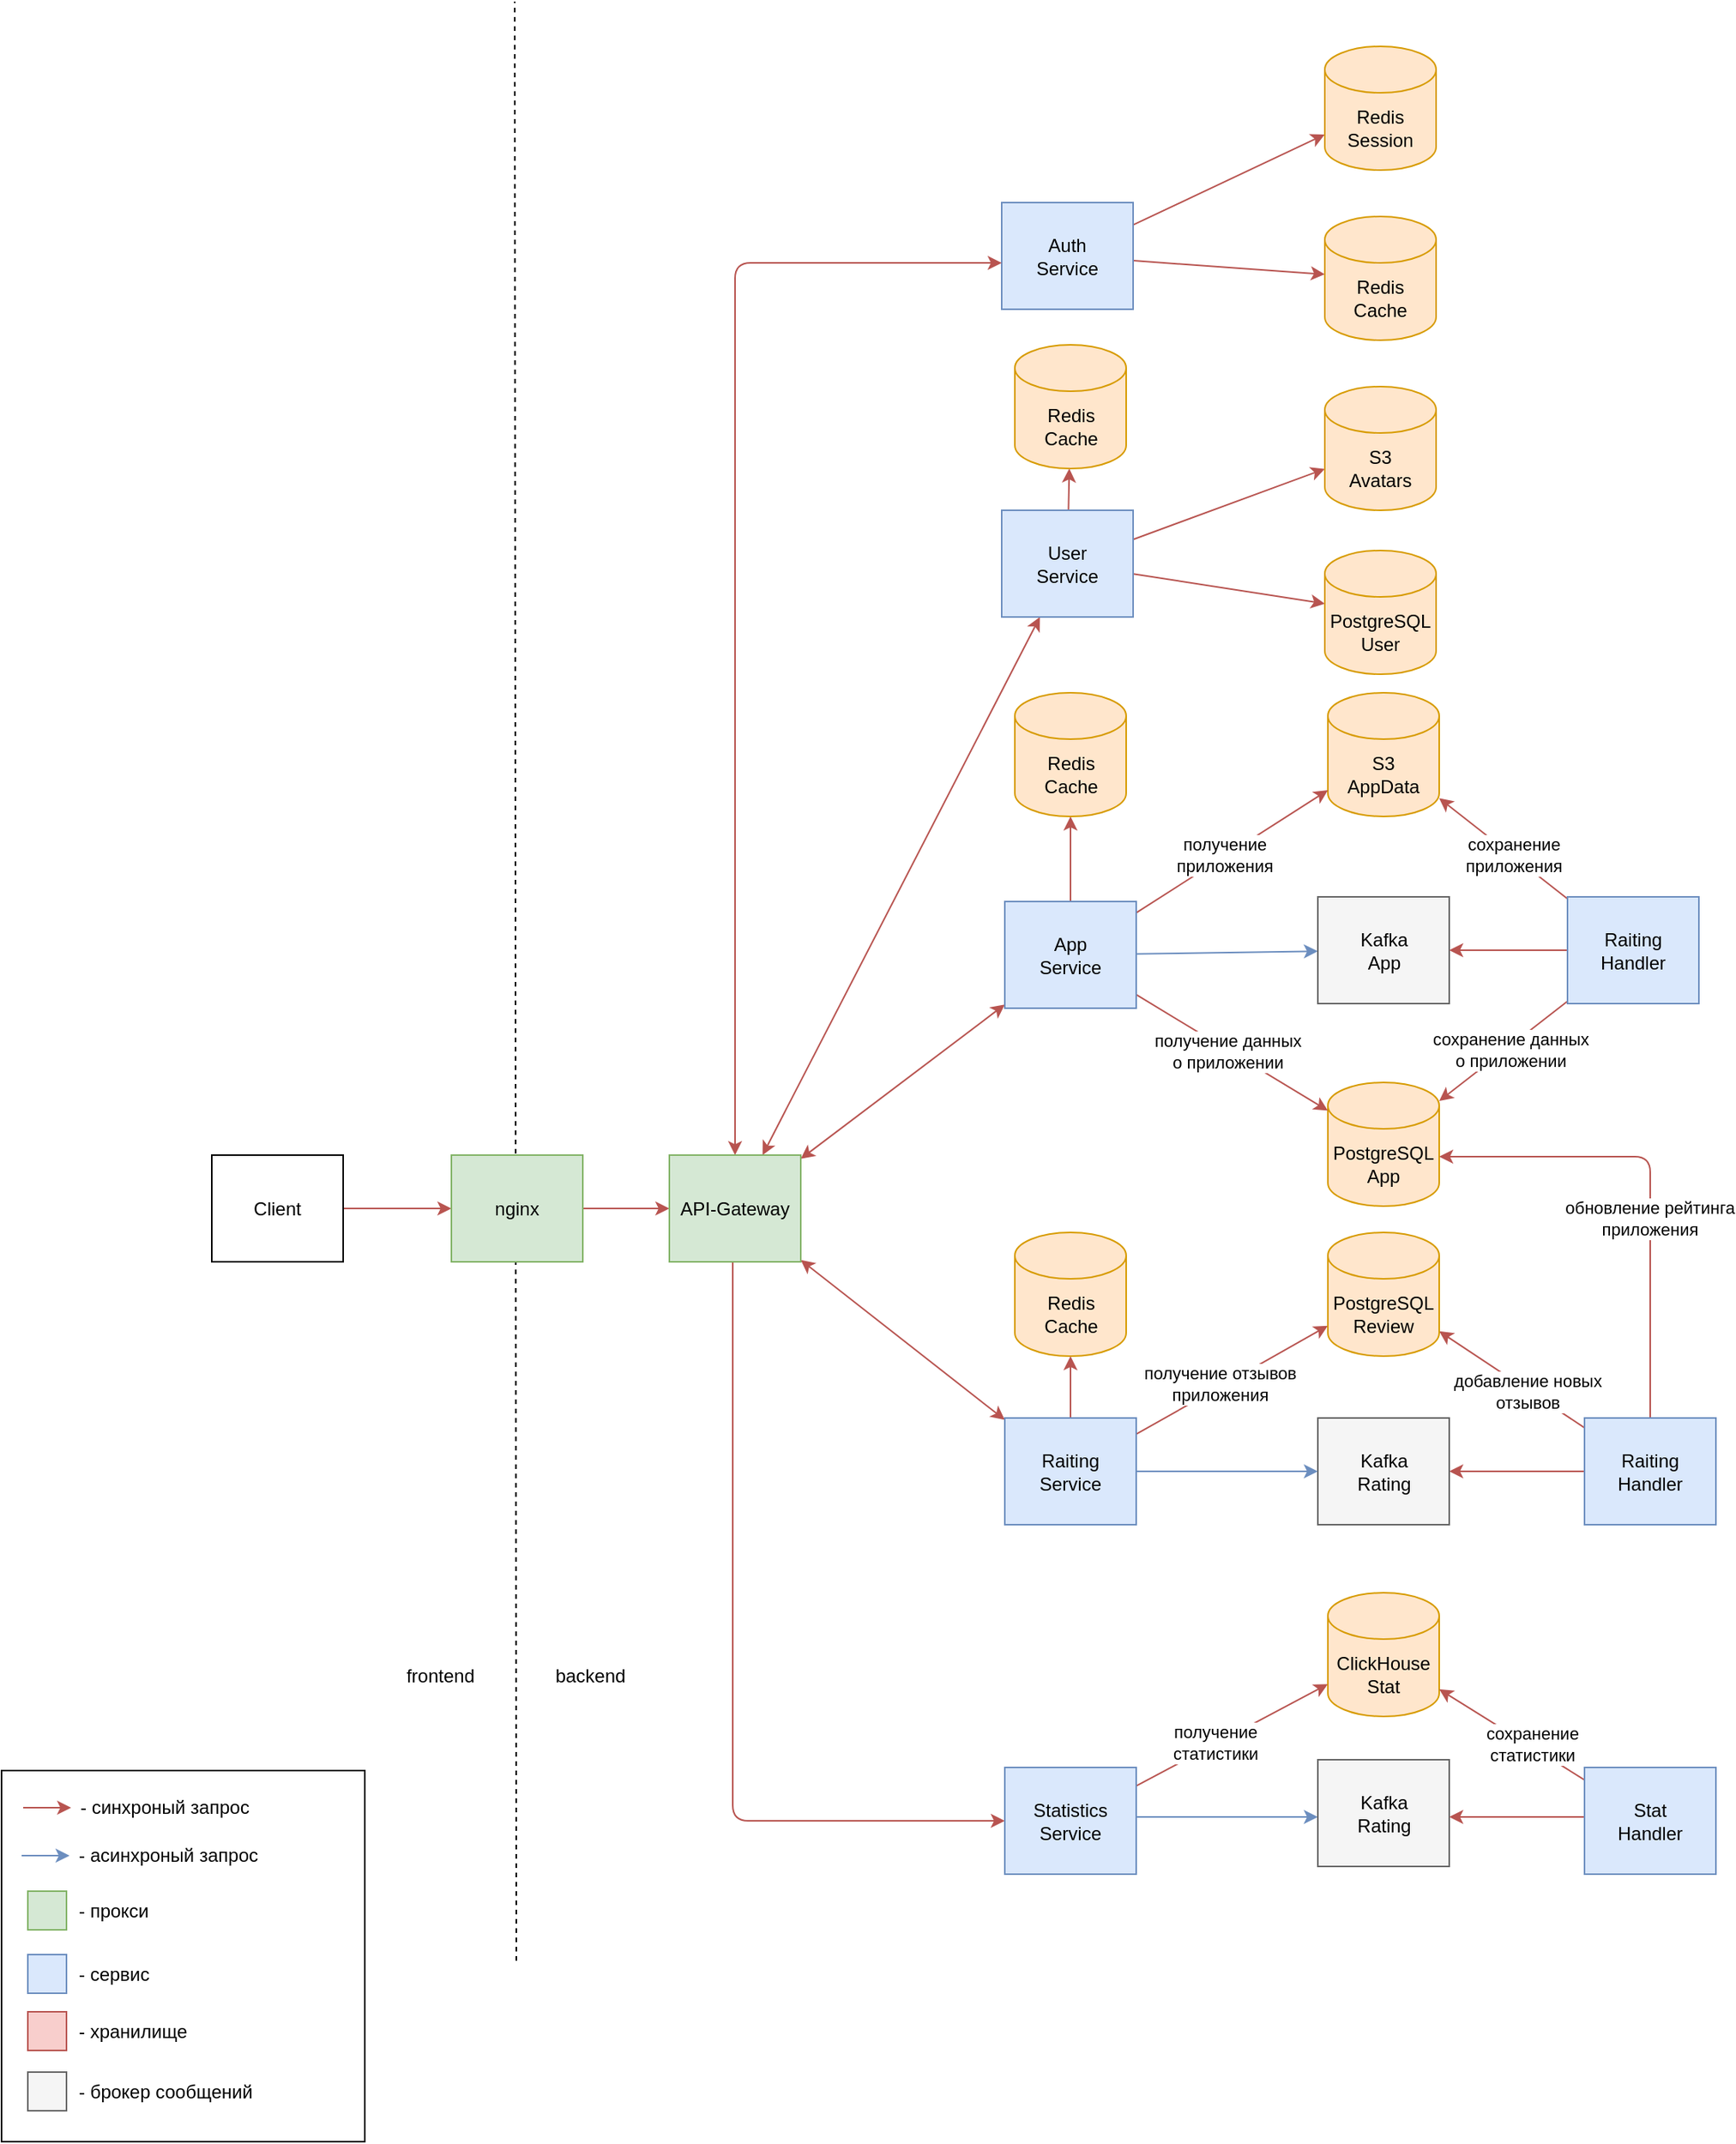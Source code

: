 <mxfile>
    <diagram id="C7IOROe54FGDKYHubnAY" name="Page-1">
        <mxGraphModel dx="1028" dy="739" grid="0" gridSize="10" guides="1" tooltips="1" connect="1" arrows="1" fold="1" page="0" pageScale="1" pageWidth="850" pageHeight="1100" background="#ffffff" math="0" shadow="0">
            <root>
                <mxCell id="0"/>
                <mxCell id="1" parent="0"/>
                <mxCell id="125" value="" style="rounded=0;whiteSpace=wrap;html=1;" parent="1" vertex="1">
                    <mxGeometry x="-234" y="842" width="235" height="240" as="geometry"/>
                </mxCell>
                <mxCell id="3" value="" style="endArrow=none;dashed=1;html=1;strokeWidth=1;strokeColor=#000000;" parent="1" edge="1">
                    <mxGeometry width="50" height="50" relative="1" as="geometry">
                        <mxPoint x="99" y="965" as="sourcePoint"/>
                        <mxPoint x="98" y="-302" as="targetPoint"/>
                    </mxGeometry>
                </mxCell>
                <mxCell id="11" value="frontend" style="text;html=1;strokeColor=none;fillColor=none;align=center;verticalAlign=middle;whiteSpace=wrap;rounded=0;fontColor=#000000;" parent="1" vertex="1">
                    <mxGeometry x="20" y="766" width="60" height="30" as="geometry"/>
                </mxCell>
                <mxCell id="12" value="backend" style="text;html=1;strokeColor=none;fillColor=none;align=center;verticalAlign=middle;whiteSpace=wrap;rounded=0;fontColor=#000000;" parent="1" vertex="1">
                    <mxGeometry x="117" y="766" width="60" height="30" as="geometry"/>
                </mxCell>
                <mxCell id="13" value="PostgreSQL&lt;br&gt;App" style="shape=cylinder3;whiteSpace=wrap;html=1;boundedLbl=1;backgroundOutline=1;size=15;strokeColor=#d79b00;fillColor=#ffe6cc;" parent="1" vertex="1">
                    <mxGeometry x="624" y="397" width="72" height="80" as="geometry"/>
                </mxCell>
                <mxCell id="14" value="S3&lt;br&gt;AppData" style="shape=cylinder3;whiteSpace=wrap;html=1;boundedLbl=1;backgroundOutline=1;size=15;strokeColor=#d79b00;fillColor=#ffe6cc;" parent="1" vertex="1">
                    <mxGeometry x="624" y="145" width="72" height="80" as="geometry"/>
                </mxCell>
                <mxCell id="23" style="edgeStyle=none;html=1;strokeColor=#b85450;strokeWidth=1;fontColor=#000000;fillColor=#f8cecc;" parent="1" source="18" target="20" edge="1">
                    <mxGeometry relative="1" as="geometry">
                        <mxPoint x="24" y="548" as="targetPoint"/>
                    </mxGeometry>
                </mxCell>
                <mxCell id="18" value="Client" style="rounded=0;whiteSpace=wrap;html=1;strokeColor=#000000;fontColor=#000000;fillColor=none;" parent="1" vertex="1">
                    <mxGeometry x="-98" y="444" width="85" height="69" as="geometry"/>
                </mxCell>
                <mxCell id="31" style="edgeStyle=orthogonalEdgeStyle;html=1;strokeColor=#b85450;strokeWidth=1;fontColor=#000000;fillColor=#f8cecc;" parent="1" source="20" target="28" edge="1">
                    <mxGeometry relative="1" as="geometry"/>
                </mxCell>
                <mxCell id="20" value="nginx" style="rounded=0;whiteSpace=wrap;html=1;strokeColor=#82b366;fillColor=#d5e8d4;" parent="1" vertex="1">
                    <mxGeometry x="57" y="444" width="85" height="69" as="geometry"/>
                </mxCell>
                <mxCell id="27" style="html=1;strokeColor=#b85450;strokeWidth=1;fontColor=#000000;fillColor=#f8cecc;" parent="1" source="24" target="26" edge="1">
                    <mxGeometry relative="1" as="geometry"/>
                </mxCell>
                <mxCell id="44" style="edgeStyle=none;html=1;strokeColor=#b85450;strokeWidth=1;fontColor=#000000;fillColor=#f8cecc;" parent="1" source="62" target="58" edge="1">
                    <mxGeometry relative="1" as="geometry"/>
                </mxCell>
                <mxCell id="136" style="elbow=vertical;html=1;shadow=0;startArrow=none;startFill=0;fillColor=#f8cecc;strokeColor=#b85450;" parent="1" source="24" target="126" edge="1">
                    <mxGeometry relative="1" as="geometry"/>
                </mxCell>
                <mxCell id="24" value="Auth&lt;br style=&quot;border-color: var(--border-color);&quot;&gt;Service" style="rounded=0;whiteSpace=wrap;html=1;strokeColor=#6c8ebf;fillColor=#dae8fc;" parent="1" vertex="1">
                    <mxGeometry x="413" y="-172" width="85" height="69" as="geometry"/>
                </mxCell>
                <mxCell id="26" value="Redis&lt;br&gt;Session" style="shape=cylinder3;whiteSpace=wrap;html=1;boundedLbl=1;backgroundOutline=1;size=15;strokeColor=#d79b00;fillColor=#ffe6cc;" parent="1" vertex="1">
                    <mxGeometry x="622" y="-273" width="72" height="80" as="geometry"/>
                </mxCell>
                <mxCell id="38" style="html=1;strokeColor=#b85450;strokeWidth=1;fontColor=#000000;startArrow=classic;startFill=1;fillColor=#f8cecc;edgeStyle=elbowEdgeStyle;elbow=vertical;" parent="1" source="28" target="24" edge="1">
                    <mxGeometry relative="1" as="geometry">
                        <Array as="points">
                            <mxPoint x="315" y="-133"/>
                            <mxPoint x="380" y="-103"/>
                            <mxPoint x="360" y="-27"/>
                            <mxPoint x="349" y="98"/>
                        </Array>
                    </mxGeometry>
                </mxCell>
                <mxCell id="42" style="edgeStyle=none;html=1;strokeColor=#b85450;strokeWidth=1;fontColor=#000000;startArrow=classic;startFill=1;fillColor=#f8cecc;" parent="1" source="28" target="33" edge="1">
                    <mxGeometry relative="1" as="geometry"/>
                </mxCell>
                <mxCell id="67" style="edgeStyle=none;html=1;startArrow=classic;startFill=1;fillColor=#f8cecc;strokeColor=#b85450;" parent="1" source="28" target="62" edge="1">
                    <mxGeometry relative="1" as="geometry"/>
                </mxCell>
                <mxCell id="68" style="edgeStyle=none;html=1;startArrow=classic;startFill=1;fillColor=#f8cecc;strokeColor=#b85450;" parent="1" source="28" target="59" edge="1">
                    <mxGeometry relative="1" as="geometry"/>
                </mxCell>
                <mxCell id="111" style="edgeStyle=elbowEdgeStyle;html=1;shadow=0;startArrow=none;startFill=0;fillColor=#f8cecc;strokeColor=#b85450;" parent="1" source="28" target="100" edge="1">
                    <mxGeometry relative="1" as="geometry">
                        <Array as="points">
                            <mxPoint x="239" y="616"/>
                        </Array>
                    </mxGeometry>
                </mxCell>
                <mxCell id="28" value="API-Gateway" style="rounded=0;whiteSpace=wrap;html=1;strokeColor=#82b366;fillColor=#d5e8d4;" parent="1" vertex="1">
                    <mxGeometry x="198" y="444" width="85" height="69" as="geometry"/>
                </mxCell>
                <mxCell id="36" style="html=1;strokeColor=#b85450;strokeWidth=1;fontColor=#000000;fillColor=#f8cecc;" parent="1" source="33" target="13" edge="1">
                    <mxGeometry relative="1" as="geometry"/>
                </mxCell>
                <mxCell id="152" value="получение данных&lt;br&gt;о приложении" style="edgeLabel;html=1;align=center;verticalAlign=middle;resizable=0;points=[];" vertex="1" connectable="0" parent="36">
                    <mxGeometry x="-0.046" y="-1" relative="1" as="geometry">
                        <mxPoint as="offset"/>
                    </mxGeometry>
                </mxCell>
                <mxCell id="43" style="edgeStyle=none;html=1;strokeColor=#b85450;strokeWidth=1;fontColor=#000000;fillColor=#f8cecc;" parent="1" source="33" target="14" edge="1">
                    <mxGeometry relative="1" as="geometry"/>
                </mxCell>
                <mxCell id="150" value="получение&lt;br&gt;приложения" style="edgeLabel;html=1;align=center;verticalAlign=middle;resizable=0;points=[];" vertex="1" connectable="0" parent="43">
                    <mxGeometry x="-0.084" y="1" relative="1" as="geometry">
                        <mxPoint as="offset"/>
                    </mxGeometry>
                </mxCell>
                <mxCell id="141" style="edgeStyle=none;html=1;shadow=0;startArrow=none;startFill=0;elbow=vertical;fillColor=#f8cecc;strokeColor=#b85450;" parent="1" source="33" target="139" edge="1">
                    <mxGeometry relative="1" as="geometry"/>
                </mxCell>
                <mxCell id="146" style="edgeStyle=none;html=1;fillColor=#dae8fc;strokeColor=#6c8ebf;" edge="1" parent="1" source="33" target="144">
                    <mxGeometry relative="1" as="geometry"/>
                </mxCell>
                <mxCell id="33" value="App&lt;br style=&quot;border-color: var(--border-color);&quot;&gt;Service" style="rounded=0;whiteSpace=wrap;html=1;strokeColor=#6c8ebf;fillColor=#dae8fc;" parent="1" vertex="1">
                    <mxGeometry x="415" y="280" width="85" height="69" as="geometry"/>
                </mxCell>
                <mxCell id="73" style="edgeStyle=none;html=1;startArrow=none;startFill=0;fillColor=#f8cecc;strokeColor=#b85450;" parent="1" source="70" target="46" edge="1">
                    <mxGeometry relative="1" as="geometry">
                        <mxPoint x="723.5" y="607" as="targetPoint"/>
                    </mxGeometry>
                </mxCell>
                <mxCell id="46" value="&lt;span style=&quot;color: rgb(0, 0, 0);&quot;&gt;Kafka&lt;/span&gt;&lt;br style=&quot;border-color: var(--border-color); color: rgb(0, 0, 0);&quot;&gt;&lt;span style=&quot;color: rgb(0, 0, 0);&quot;&gt;Rating&lt;/span&gt;" style="rounded=0;whiteSpace=wrap;html=1;strokeColor=#666666;fontColor=#333333;fillColor=#f5f5f5;" parent="1" vertex="1">
                    <mxGeometry x="617.5" y="614" width="85" height="69" as="geometry"/>
                </mxCell>
                <mxCell id="58" value="S3&lt;br&gt;Avatars" style="shape=cylinder3;whiteSpace=wrap;html=1;boundedLbl=1;backgroundOutline=1;size=15;strokeColor=#d79b00;fillColor=#ffe6cc;" parent="1" vertex="1">
                    <mxGeometry x="622" y="-53" width="72" height="80" as="geometry"/>
                </mxCell>
                <mxCell id="69" style="edgeStyle=none;html=1;startArrow=none;startFill=0;fillColor=#dae8fc;strokeColor=#6c8ebf;" parent="1" source="59" target="46" edge="1">
                    <mxGeometry relative="1" as="geometry"/>
                </mxCell>
                <mxCell id="75" style="edgeStyle=none;html=1;startArrow=none;startFill=0;fillColor=#f8cecc;strokeColor=#b85450;" parent="1" source="59" target="72" edge="1">
                    <mxGeometry relative="1" as="geometry"/>
                </mxCell>
                <mxCell id="85" value="получение отзывов&lt;br&gt;приложения" style="edgeLabel;html=1;align=center;verticalAlign=middle;resizable=0;points=[];" parent="75" vertex="1" connectable="0">
                    <mxGeometry x="-0.125" y="2" relative="1" as="geometry">
                        <mxPoint as="offset"/>
                    </mxGeometry>
                </mxCell>
                <mxCell id="143" style="edgeStyle=none;html=1;shadow=0;startArrow=none;startFill=0;elbow=vertical;fillColor=#f8cecc;strokeColor=#b85450;" parent="1" source="59" target="142" edge="1">
                    <mxGeometry relative="1" as="geometry"/>
                </mxCell>
                <mxCell id="59" value="Raiting&lt;br style=&quot;border-color: var(--border-color);&quot;&gt;Service" style="rounded=0;whiteSpace=wrap;html=1;strokeColor=#6c8ebf;fillColor=#dae8fc;" parent="1" vertex="1">
                    <mxGeometry x="415" y="614" width="85" height="69" as="geometry"/>
                </mxCell>
                <mxCell id="65" style="edgeStyle=none;html=1;fillColor=#f8cecc;strokeColor=#b85450;" parent="1" source="62" target="64" edge="1">
                    <mxGeometry relative="1" as="geometry"/>
                </mxCell>
                <mxCell id="138" style="edgeStyle=none;html=1;shadow=0;startArrow=none;startFill=0;elbow=vertical;fillColor=#f8cecc;strokeColor=#b85450;" parent="1" source="62" target="137" edge="1">
                    <mxGeometry relative="1" as="geometry"/>
                </mxCell>
                <mxCell id="62" value="User&lt;br style=&quot;border-color: var(--border-color);&quot;&gt;Service" style="rounded=0;whiteSpace=wrap;html=1;strokeColor=#6c8ebf;fillColor=#dae8fc;" parent="1" vertex="1">
                    <mxGeometry x="413" y="27" width="85" height="69" as="geometry"/>
                </mxCell>
                <mxCell id="64" value="PostgreSQL&lt;br&gt;User" style="shape=cylinder3;whiteSpace=wrap;html=1;boundedLbl=1;backgroundOutline=1;size=15;strokeColor=#d79b00;fillColor=#ffe6cc;" parent="1" vertex="1">
                    <mxGeometry x="622" y="53" width="72" height="80" as="geometry"/>
                </mxCell>
                <mxCell id="74" style="edgeStyle=elbowEdgeStyle;html=1;startArrow=none;startFill=0;fillColor=#f8cecc;strokeColor=#b85450;elbow=vertical;" parent="1" source="70" target="13" edge="1">
                    <mxGeometry relative="1" as="geometry">
                        <Array as="points">
                            <mxPoint x="750" y="445"/>
                            <mxPoint x="769" y="422"/>
                            <mxPoint x="750" y="399"/>
                            <mxPoint x="772" y="576"/>
                        </Array>
                    </mxGeometry>
                </mxCell>
                <mxCell id="86" value="обновление рейтинга&lt;br&gt;приложения" style="edgeLabel;html=1;align=center;verticalAlign=middle;resizable=0;points=[];" parent="74" vertex="1" connectable="0">
                    <mxGeometry x="-0.155" y="1" relative="1" as="geometry">
                        <mxPoint as="offset"/>
                    </mxGeometry>
                </mxCell>
                <mxCell id="87" style="edgeStyle=none;html=1;shadow=0;startArrow=none;startFill=0;fillColor=#f8cecc;strokeColor=#b85450;" parent="1" source="70" target="72" edge="1">
                    <mxGeometry relative="1" as="geometry"/>
                </mxCell>
                <mxCell id="88" value="добавление новых&lt;br&gt;отзывов" style="edgeLabel;html=1;align=center;verticalAlign=middle;resizable=0;points=[];" parent="87" vertex="1" connectable="0">
                    <mxGeometry x="-0.209" y="1" relative="1" as="geometry">
                        <mxPoint as="offset"/>
                    </mxGeometry>
                </mxCell>
                <mxCell id="70" value="Raiting&lt;br style=&quot;border-color: var(--border-color);&quot;&gt;Handler" style="rounded=0;whiteSpace=wrap;html=1;strokeColor=#6c8ebf;fillColor=#dae8fc;" parent="1" vertex="1">
                    <mxGeometry x="790" y="614" width="85" height="69" as="geometry"/>
                </mxCell>
                <mxCell id="72" value="PostgreSQL&lt;br&gt;Review" style="shape=cylinder3;whiteSpace=wrap;html=1;boundedLbl=1;backgroundOutline=1;size=15;strokeColor=#d79b00;fillColor=#ffe6cc;" parent="1" vertex="1">
                    <mxGeometry x="624" y="494" width="72" height="80" as="geometry"/>
                </mxCell>
                <mxCell id="78" style="edgeStyle=none;html=1;startArrow=none;startFill=0;shadow=0;fillColor=#f8cecc;strokeColor=#b85450;" parent="1" edge="1">
                    <mxGeometry relative="1" as="geometry">
                        <mxPoint x="-220" y="866" as="sourcePoint"/>
                        <mxPoint x="-189" y="866" as="targetPoint"/>
                    </mxGeometry>
                </mxCell>
                <mxCell id="79" value="- синхроный запрос&amp;nbsp;" style="text;html=1;align=left;verticalAlign=middle;resizable=0;points=[];autosize=1;strokeColor=none;fillColor=none;" parent="1" vertex="1">
                    <mxGeometry x="-185" y="853" width="131" height="26" as="geometry"/>
                </mxCell>
                <mxCell id="80" style="edgeStyle=none;html=1;startArrow=none;startFill=0;shadow=0;fillColor=#dae8fc;strokeColor=#6c8ebf;" parent="1" edge="1">
                    <mxGeometry relative="1" as="geometry">
                        <mxPoint x="-221.0" y="897" as="sourcePoint"/>
                        <mxPoint x="-190" y="897" as="targetPoint"/>
                    </mxGeometry>
                </mxCell>
                <mxCell id="81" value="- асинхроный запрос" style="text;html=1;align=left;verticalAlign=middle;resizable=0;points=[];autosize=1;strokeColor=none;fillColor=none;" parent="1" vertex="1">
                    <mxGeometry x="-186" y="884" width="134" height="26" as="geometry"/>
                </mxCell>
                <mxCell id="104" style="edgeStyle=elbowEdgeStyle;elbow=vertical;html=1;shadow=0;startArrow=none;startFill=0;fillColor=#dae8fc;strokeColor=#6c8ebf;" parent="1" source="100" target="102" edge="1">
                    <mxGeometry relative="1" as="geometry"/>
                </mxCell>
                <mxCell id="112" style="html=1;shadow=0;startArrow=none;startFill=0;fillColor=#f8cecc;strokeColor=#b85450;" parent="1" source="100" target="105" edge="1">
                    <mxGeometry relative="1" as="geometry"/>
                </mxCell>
                <mxCell id="114" value="получение&lt;br&gt;статистики" style="edgeLabel;html=1;align=center;verticalAlign=middle;resizable=0;points=[];" parent="112" vertex="1" connectable="0">
                    <mxGeometry x="-0.164" y="1" relative="1" as="geometry">
                        <mxPoint as="offset"/>
                    </mxGeometry>
                </mxCell>
                <mxCell id="100" value="Statistics&lt;br style=&quot;border-color: var(--border-color);&quot;&gt;Service" style="rounded=0;whiteSpace=wrap;html=1;strokeColor=#6c8ebf;fillColor=#dae8fc;" parent="1" vertex="1">
                    <mxGeometry x="415" y="840" width="85" height="69" as="geometry"/>
                </mxCell>
                <mxCell id="102" value="&lt;span style=&quot;color: rgb(0, 0, 0);&quot;&gt;Kafka&lt;/span&gt;&lt;br style=&quot;border-color: var(--border-color); color: rgb(0, 0, 0);&quot;&gt;&lt;span style=&quot;color: rgb(0, 0, 0);&quot;&gt;Rating&lt;/span&gt;" style="rounded=0;whiteSpace=wrap;html=1;strokeColor=#666666;fontColor=#333333;fillColor=#f5f5f5;" parent="1" vertex="1">
                    <mxGeometry x="617.5" y="835" width="85" height="69" as="geometry"/>
                </mxCell>
                <mxCell id="105" value="ClickHouse&lt;br&gt;Stat" style="shape=cylinder3;whiteSpace=wrap;html=1;boundedLbl=1;backgroundOutline=1;size=15;strokeColor=#d79b00;fillColor=#ffe6cc;" parent="1" vertex="1">
                    <mxGeometry x="624" y="727" width="72" height="80" as="geometry"/>
                </mxCell>
                <mxCell id="108" style="edgeStyle=elbowEdgeStyle;elbow=vertical;html=1;shadow=0;startArrow=none;startFill=0;fillColor=#f8cecc;strokeColor=#b85450;" parent="1" source="106" target="102" edge="1">
                    <mxGeometry relative="1" as="geometry"/>
                </mxCell>
                <mxCell id="109" style="elbow=vertical;html=1;shadow=0;startArrow=none;startFill=0;fillColor=#f8cecc;strokeColor=#b85450;" parent="1" source="106" target="105" edge="1">
                    <mxGeometry relative="1" as="geometry"/>
                </mxCell>
                <mxCell id="110" value="сохранение&lt;br&gt;статистики" style="edgeLabel;html=1;align=center;verticalAlign=middle;resizable=0;points=[];" parent="109" vertex="1" connectable="0">
                    <mxGeometry x="-0.257" y="-2" relative="1" as="geometry">
                        <mxPoint x="-1" as="offset"/>
                    </mxGeometry>
                </mxCell>
                <mxCell id="106" value="Stat&lt;br style=&quot;border-color: var(--border-color);&quot;&gt;Handler" style="rounded=0;whiteSpace=wrap;html=1;strokeColor=#6c8ebf;fillColor=#dae8fc;" parent="1" vertex="1">
                    <mxGeometry x="790" y="840" width="85" height="69" as="geometry"/>
                </mxCell>
                <mxCell id="115" value="" style="rounded=0;whiteSpace=wrap;html=1;strokeColor=#82b366;fillColor=#d5e8d4;" parent="1" vertex="1">
                    <mxGeometry x="-217" y="920" width="25" height="25" as="geometry"/>
                </mxCell>
                <mxCell id="116" value="- прокси" style="text;html=1;align=left;verticalAlign=middle;resizable=0;points=[];autosize=1;strokeColor=none;fillColor=none;" parent="1" vertex="1">
                    <mxGeometry x="-186" y="920" width="63" height="26" as="geometry"/>
                </mxCell>
                <mxCell id="118" value="" style="rounded=0;whiteSpace=wrap;html=1;strokeColor=#6c8ebf;fillColor=#dae8fc;" parent="1" vertex="1">
                    <mxGeometry x="-217" y="961" width="25" height="25" as="geometry"/>
                </mxCell>
                <mxCell id="119" value="- сервис" style="text;html=1;align=left;verticalAlign=middle;resizable=0;points=[];autosize=1;strokeColor=none;fillColor=none;" parent="1" vertex="1">
                    <mxGeometry x="-186" y="961" width="64" height="26" as="geometry"/>
                </mxCell>
                <mxCell id="120" value="" style="rounded=0;whiteSpace=wrap;html=1;strokeColor=#b85450;fillColor=#f8cecc;" parent="1" vertex="1">
                    <mxGeometry x="-217" y="998" width="25" height="25" as="geometry"/>
                </mxCell>
                <mxCell id="121" value="- хранилище" style="text;html=1;align=left;verticalAlign=middle;resizable=0;points=[];autosize=1;strokeColor=none;fillColor=none;" parent="1" vertex="1">
                    <mxGeometry x="-186" y="998" width="88" height="26" as="geometry"/>
                </mxCell>
                <mxCell id="122" value="" style="rounded=0;whiteSpace=wrap;html=1;strokeColor=#666666;fillColor=#f5f5f5;fontColor=#333333;" parent="1" vertex="1">
                    <mxGeometry x="-217" y="1037" width="25" height="25" as="geometry"/>
                </mxCell>
                <mxCell id="123" value="- брокер сообщений" style="text;html=1;align=left;verticalAlign=middle;resizable=0;points=[];autosize=1;strokeColor=none;fillColor=none;" parent="1" vertex="1">
                    <mxGeometry x="-186" y="1037" width="130" height="26" as="geometry"/>
                </mxCell>
                <mxCell id="126" value="Redis&lt;br&gt;Cache" style="shape=cylinder3;whiteSpace=wrap;html=1;boundedLbl=1;backgroundOutline=1;size=15;strokeColor=#d79b00;fillColor=#ffe6cc;" parent="1" vertex="1">
                    <mxGeometry x="622" y="-163" width="72" height="80" as="geometry"/>
                </mxCell>
                <mxCell id="137" value="Redis&lt;br&gt;Cache" style="shape=cylinder3;whiteSpace=wrap;html=1;boundedLbl=1;backgroundOutline=1;size=15;strokeColor=#d79b00;fillColor=#ffe6cc;" parent="1" vertex="1">
                    <mxGeometry x="421.5" y="-80" width="72" height="80" as="geometry"/>
                </mxCell>
                <mxCell id="139" value="Redis&lt;br&gt;Cache" style="shape=cylinder3;whiteSpace=wrap;html=1;boundedLbl=1;backgroundOutline=1;size=15;strokeColor=#d79b00;fillColor=#ffe6cc;" parent="1" vertex="1">
                    <mxGeometry x="421.5" y="145" width="72" height="80" as="geometry"/>
                </mxCell>
                <mxCell id="142" value="Redis&lt;br&gt;Cache" style="shape=cylinder3;whiteSpace=wrap;html=1;boundedLbl=1;backgroundOutline=1;size=15;strokeColor=#d79b00;fillColor=#ffe6cc;" parent="1" vertex="1">
                    <mxGeometry x="421.5" y="494" width="72" height="80" as="geometry"/>
                </mxCell>
                <mxCell id="144" value="&lt;span style=&quot;color: rgb(0, 0, 0);&quot;&gt;Kafka&lt;/span&gt;&lt;br style=&quot;border-color: var(--border-color); color: rgb(0, 0, 0);&quot;&gt;&lt;span style=&quot;color: rgb(0, 0, 0);&quot;&gt;App&lt;/span&gt;" style="rounded=0;whiteSpace=wrap;html=1;strokeColor=#666666;fontColor=#333333;fillColor=#f5f5f5;" vertex="1" parent="1">
                    <mxGeometry x="617.5" y="277" width="85" height="69" as="geometry"/>
                </mxCell>
                <mxCell id="147" style="edgeStyle=none;html=1;fillColor=#f8cecc;strokeColor=#b85450;" edge="1" parent="1" source="145" target="144">
                    <mxGeometry relative="1" as="geometry"/>
                </mxCell>
                <mxCell id="148" style="edgeStyle=none;html=1;fillColor=#f8cecc;strokeColor=#b85450;" edge="1" parent="1" source="145" target="14">
                    <mxGeometry relative="1" as="geometry"/>
                </mxCell>
                <mxCell id="149" value="сохранение&lt;br&gt;приложения" style="edgeLabel;html=1;align=center;verticalAlign=middle;resizable=0;points=[];" vertex="1" connectable="0" parent="148">
                    <mxGeometry x="-0.137" y="-1" relative="1" as="geometry">
                        <mxPoint as="offset"/>
                    </mxGeometry>
                </mxCell>
                <mxCell id="151" style="edgeStyle=none;html=1;fillColor=#f8cecc;strokeColor=#b85450;" edge="1" parent="1" source="145" target="13">
                    <mxGeometry relative="1" as="geometry"/>
                </mxCell>
                <mxCell id="153" value="сохранение данных&lt;br&gt;о приложении" style="edgeLabel;html=1;align=center;verticalAlign=middle;resizable=0;points=[];" vertex="1" connectable="0" parent="151">
                    <mxGeometry x="-0.071" y="2" relative="1" as="geometry">
                        <mxPoint as="offset"/>
                    </mxGeometry>
                </mxCell>
                <mxCell id="145" value="Raiting&lt;br style=&quot;border-color: var(--border-color);&quot;&gt;Handler" style="rounded=0;whiteSpace=wrap;html=1;strokeColor=#6c8ebf;fillColor=#dae8fc;" vertex="1" parent="1">
                    <mxGeometry x="779" y="277" width="85" height="69" as="geometry"/>
                </mxCell>
            </root>
        </mxGraphModel>
    </diagram>
</mxfile>
